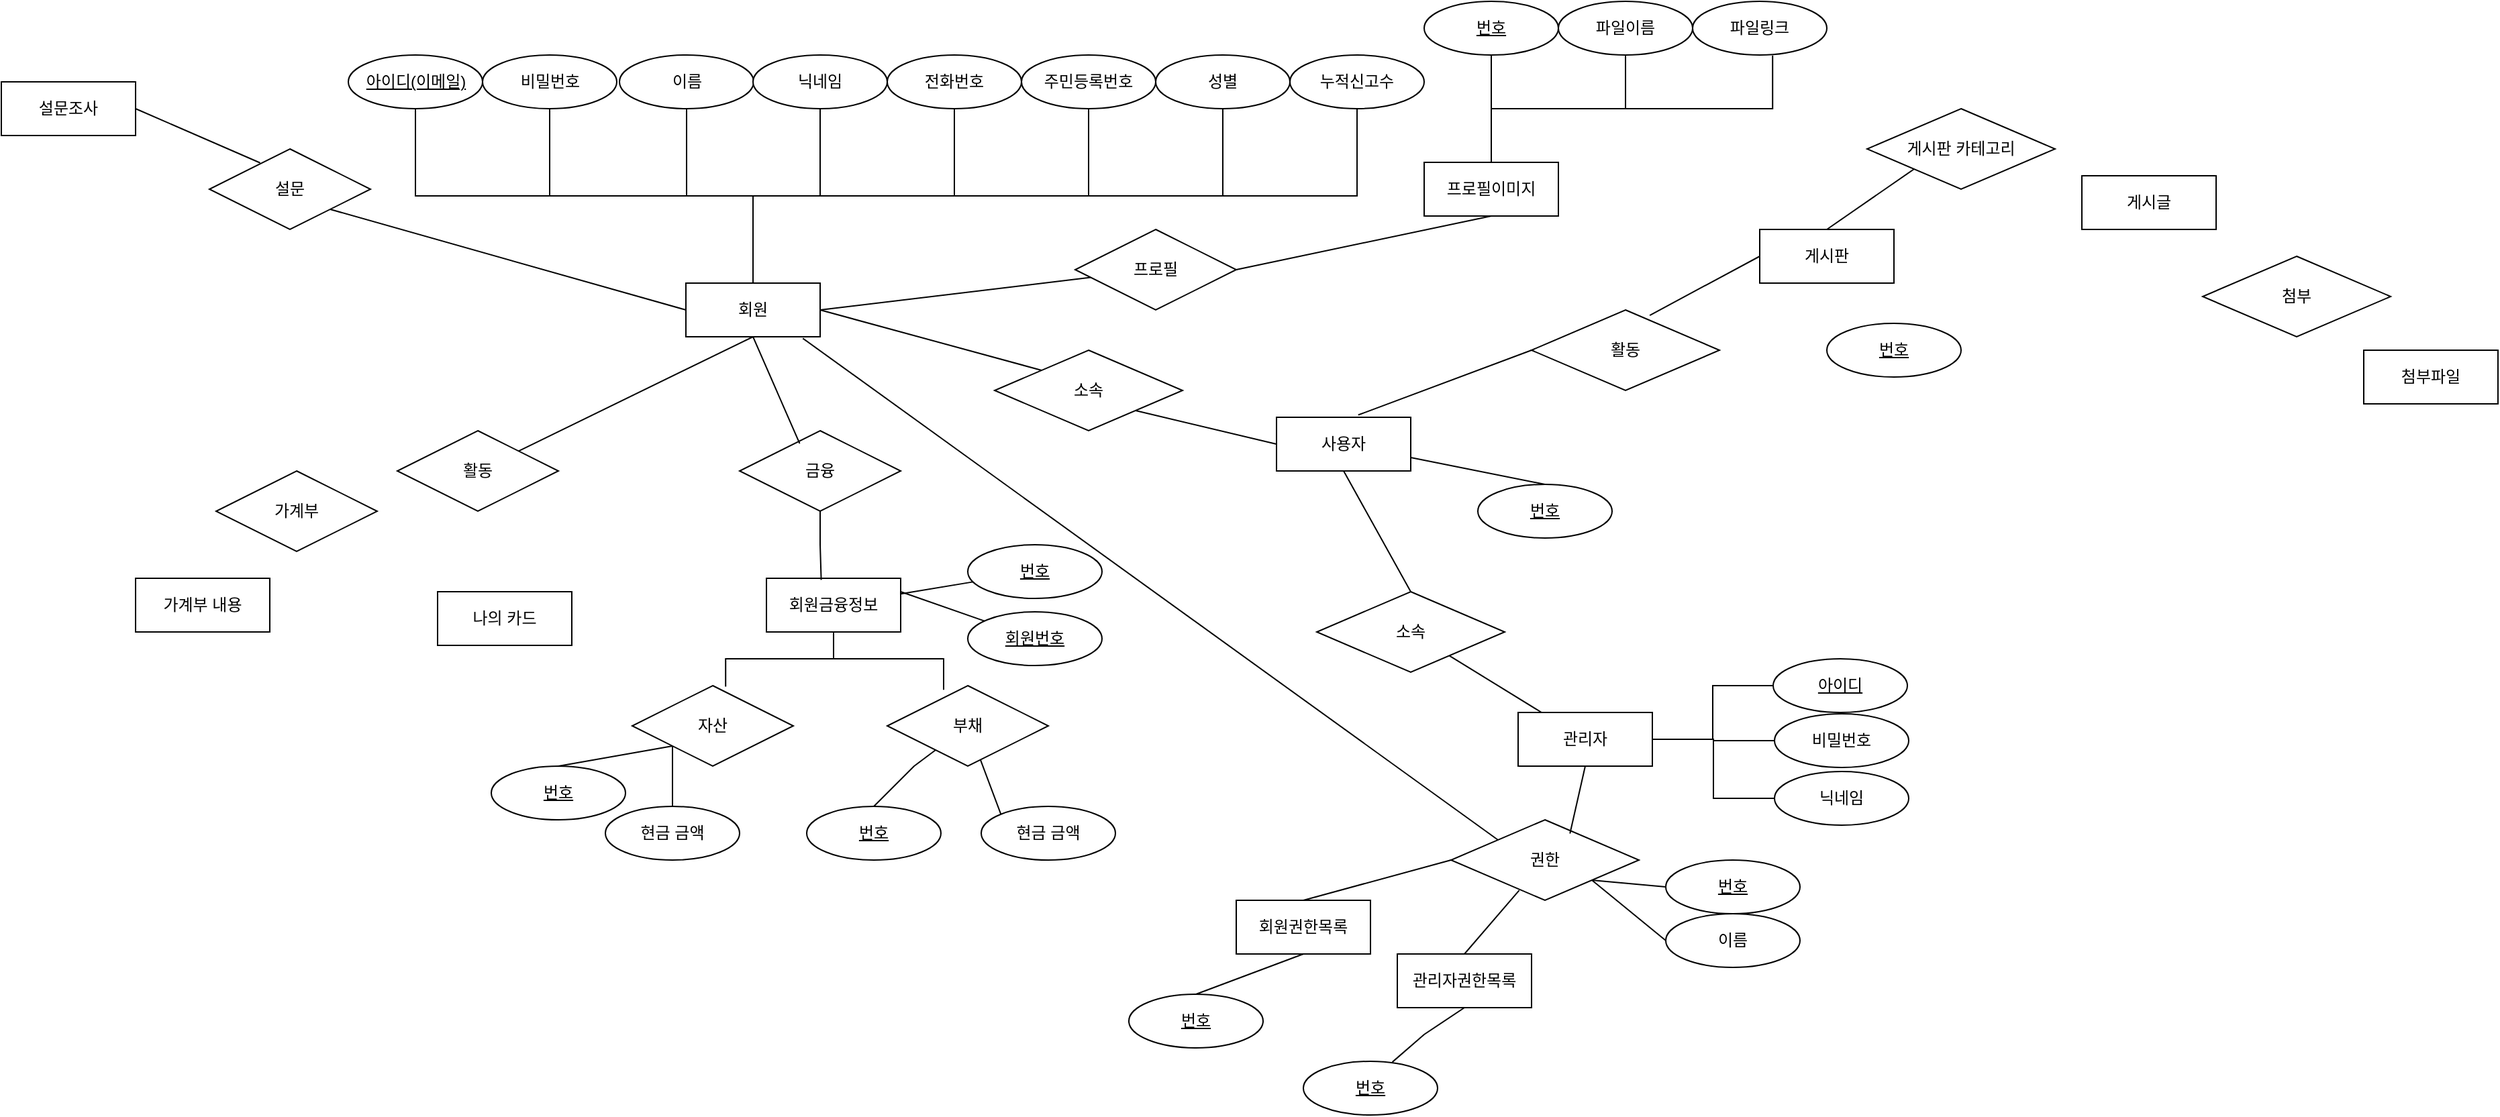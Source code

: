 <mxfile version="24.2.8" type="github">
  <diagram name="페이지-1" id="XmreBOKtrtFxmWQFSsLp">
    <mxGraphModel dx="1510" dy="746" grid="1" gridSize="10" guides="1" tooltips="1" connect="1" arrows="1" fold="1" page="1" pageScale="1" pageWidth="2339" pageHeight="3300" math="0" shadow="0">
      <root>
        <mxCell id="0" />
        <mxCell id="1" parent="0" />
        <mxCell id="qsnuMO_yKsXWb-MRjCls-3" value="비밀번호" style="ellipse;whiteSpace=wrap;html=1;align=center;" parent="1" vertex="1">
          <mxGeometry x="498.5" y="220" width="100" height="40" as="geometry" />
        </mxCell>
        <mxCell id="qsnuMO_yKsXWb-MRjCls-4" value="이름" style="ellipse;whiteSpace=wrap;html=1;align=center;" parent="1" vertex="1">
          <mxGeometry x="600.5" y="220" width="100" height="40" as="geometry" />
        </mxCell>
        <mxCell id="qsnuMO_yKsXWb-MRjCls-5" value="전화번호" style="ellipse;whiteSpace=wrap;html=1;align=center;" parent="1" vertex="1">
          <mxGeometry x="800" y="220" width="100" height="40" as="geometry" />
        </mxCell>
        <mxCell id="qsnuMO_yKsXWb-MRjCls-6" value="아이디(이메일)" style="ellipse;whiteSpace=wrap;html=1;align=center;fontStyle=4;" parent="1" vertex="1">
          <mxGeometry x="398.5" y="220" width="100" height="40" as="geometry" />
        </mxCell>
        <mxCell id="eTc8rmmX70aWHWzYz7bG-1" value="주민등록번호" style="ellipse;whiteSpace=wrap;html=1;align=center;" parent="1" vertex="1">
          <mxGeometry x="900" y="220" width="100" height="40" as="geometry" />
        </mxCell>
        <mxCell id="eTc8rmmX70aWHWzYz7bG-2" value="성별" style="ellipse;whiteSpace=wrap;html=1;align=center;" parent="1" vertex="1">
          <mxGeometry x="1000" y="220" width="100" height="40" as="geometry" />
        </mxCell>
        <mxCell id="eTc8rmmX70aWHWzYz7bG-8" style="edgeStyle=orthogonalEdgeStyle;rounded=0;orthogonalLoop=1;jettySize=auto;html=1;exitX=0.5;exitY=0;exitDx=0;exitDy=0;entryX=0.5;entryY=1;entryDx=0;entryDy=0;endArrow=none;endFill=0;" parent="1" source="eTc8rmmX70aWHWzYz7bG-4" target="qsnuMO_yKsXWb-MRjCls-6" edge="1">
          <mxGeometry relative="1" as="geometry" />
        </mxCell>
        <mxCell id="eTc8rmmX70aWHWzYz7bG-9" style="edgeStyle=orthogonalEdgeStyle;rounded=0;orthogonalLoop=1;jettySize=auto;html=1;exitX=0.5;exitY=0;exitDx=0;exitDy=0;entryX=0.5;entryY=1;entryDx=0;entryDy=0;endArrow=none;endFill=0;" parent="1" source="eTc8rmmX70aWHWzYz7bG-4" target="qsnuMO_yKsXWb-MRjCls-3" edge="1">
          <mxGeometry relative="1" as="geometry" />
        </mxCell>
        <mxCell id="eTc8rmmX70aWHWzYz7bG-10" style="edgeStyle=orthogonalEdgeStyle;rounded=0;orthogonalLoop=1;jettySize=auto;html=1;exitX=0.5;exitY=0;exitDx=0;exitDy=0;entryX=0.5;entryY=1;entryDx=0;entryDy=0;endArrow=none;endFill=0;" parent="1" source="eTc8rmmX70aWHWzYz7bG-4" target="qsnuMO_yKsXWb-MRjCls-4" edge="1">
          <mxGeometry relative="1" as="geometry" />
        </mxCell>
        <mxCell id="eTc8rmmX70aWHWzYz7bG-11" style="edgeStyle=orthogonalEdgeStyle;rounded=0;orthogonalLoop=1;jettySize=auto;html=1;exitX=0.5;exitY=0;exitDx=0;exitDy=0;entryX=0.5;entryY=1;entryDx=0;entryDy=0;endArrow=none;endFill=0;" parent="1" source="eTc8rmmX70aWHWzYz7bG-4" target="qsnuMO_yKsXWb-MRjCls-5" edge="1">
          <mxGeometry relative="1" as="geometry" />
        </mxCell>
        <mxCell id="eTc8rmmX70aWHWzYz7bG-12" style="edgeStyle=orthogonalEdgeStyle;rounded=0;orthogonalLoop=1;jettySize=auto;html=1;exitX=0.5;exitY=0;exitDx=0;exitDy=0;endArrow=none;endFill=0;" parent="1" source="eTc8rmmX70aWHWzYz7bG-4" target="eTc8rmmX70aWHWzYz7bG-1" edge="1">
          <mxGeometry relative="1" as="geometry" />
        </mxCell>
        <mxCell id="eTc8rmmX70aWHWzYz7bG-13" style="edgeStyle=orthogonalEdgeStyle;rounded=0;orthogonalLoop=1;jettySize=auto;html=1;exitX=0.5;exitY=0;exitDx=0;exitDy=0;entryX=0.5;entryY=1;entryDx=0;entryDy=0;endArrow=none;endFill=0;" parent="1" source="eTc8rmmX70aWHWzYz7bG-4" target="eTc8rmmX70aWHWzYz7bG-2" edge="1">
          <mxGeometry relative="1" as="geometry" />
        </mxCell>
        <mxCell id="eTc8rmmX70aWHWzYz7bG-53" style="edgeStyle=orthogonalEdgeStyle;rounded=0;orthogonalLoop=1;jettySize=auto;html=1;exitX=0.5;exitY=0;exitDx=0;exitDy=0;entryX=0.5;entryY=1;entryDx=0;entryDy=0;endArrow=none;endFill=0;" parent="1" source="eTc8rmmX70aWHWzYz7bG-4" target="eTc8rmmX70aWHWzYz7bG-52" edge="1">
          <mxGeometry relative="1" as="geometry" />
        </mxCell>
        <mxCell id="eTc8rmmX70aWHWzYz7bG-55" style="edgeStyle=orthogonalEdgeStyle;rounded=0;orthogonalLoop=1;jettySize=auto;html=1;exitX=0.5;exitY=0;exitDx=0;exitDy=0;entryX=0.5;entryY=1;entryDx=0;entryDy=0;endArrow=none;endFill=0;" parent="1" source="eTc8rmmX70aWHWzYz7bG-4" target="eTc8rmmX70aWHWzYz7bG-54" edge="1">
          <mxGeometry relative="1" as="geometry" />
        </mxCell>
        <mxCell id="eTc8rmmX70aWHWzYz7bG-4" value="회원" style="whiteSpace=wrap;html=1;align=center;" parent="1" vertex="1">
          <mxGeometry x="650" y="390" width="100" height="40" as="geometry" />
        </mxCell>
        <mxCell id="eTc8rmmX70aWHWzYz7bG-5" value="활동" style="shape=rhombus;perimeter=rhombusPerimeter;whiteSpace=wrap;html=1;align=center;" parent="1" vertex="1">
          <mxGeometry x="435" y="500" width="120" height="60" as="geometry" />
        </mxCell>
        <mxCell id="eTc8rmmX70aWHWzYz7bG-6" value="가계부 내용" style="whiteSpace=wrap;html=1;align=center;" parent="1" vertex="1">
          <mxGeometry x="240" y="610" width="100" height="40" as="geometry" />
        </mxCell>
        <mxCell id="eTc8rmmX70aWHWzYz7bG-14" value="나의 카드" style="whiteSpace=wrap;html=1;align=center;" parent="1" vertex="1">
          <mxGeometry x="465" y="620" width="100" height="40" as="geometry" />
        </mxCell>
        <mxCell id="eTc8rmmX70aWHWzYz7bG-20" value="" style="endArrow=none;html=1;rounded=0;exitX=1;exitY=1;exitDx=0;exitDy=0;entryX=0;entryY=0.5;entryDx=0;entryDy=0;" parent="1" source="eTc8rmmX70aWHWzYz7bG-43" target="eTc8rmmX70aWHWzYz7bG-4" edge="1">
          <mxGeometry relative="1" as="geometry">
            <mxPoint x="410" y="330" as="sourcePoint" />
            <mxPoint x="620" y="370" as="targetPoint" />
          </mxGeometry>
        </mxCell>
        <mxCell id="eTc8rmmX70aWHWzYz7bG-21" value="" style="endArrow=none;html=1;rounded=0;entryX=0.5;entryY=1;entryDx=0;entryDy=0;" parent="1" source="eTc8rmmX70aWHWzYz7bG-5" target="eTc8rmmX70aWHWzYz7bG-4" edge="1">
          <mxGeometry relative="1" as="geometry">
            <mxPoint x="420" y="340" as="sourcePoint" />
            <mxPoint x="660" y="420" as="targetPoint" />
          </mxGeometry>
        </mxCell>
        <mxCell id="eTc8rmmX70aWHWzYz7bG-22" value="사용자" style="whiteSpace=wrap;html=1;" parent="1" vertex="1">
          <mxGeometry x="1090" y="490" width="100" height="40" as="geometry" />
        </mxCell>
        <mxCell id="eTc8rmmX70aWHWzYz7bG-29" value="프로필" style="shape=rhombus;perimeter=rhombusPerimeter;whiteSpace=wrap;html=1;align=center;" parent="1" vertex="1">
          <mxGeometry x="940" y="350" width="120" height="60" as="geometry" />
        </mxCell>
        <mxCell id="eTc8rmmX70aWHWzYz7bG-38" style="edgeStyle=orthogonalEdgeStyle;rounded=0;orthogonalLoop=1;jettySize=auto;html=1;exitX=0.5;exitY=0;exitDx=0;exitDy=0;entryX=0.5;entryY=1;entryDx=0;entryDy=0;endArrow=none;endFill=0;" parent="1" source="eTc8rmmX70aWHWzYz7bG-30" target="eTc8rmmX70aWHWzYz7bG-33" edge="1">
          <mxGeometry relative="1" as="geometry" />
        </mxCell>
        <mxCell id="eTc8rmmX70aWHWzYz7bG-30" value="프로필이미지" style="whiteSpace=wrap;html=1;" parent="1" vertex="1">
          <mxGeometry x="1200" y="300" width="100" height="40" as="geometry" />
        </mxCell>
        <mxCell id="eTc8rmmX70aWHWzYz7bG-32" value="번호" style="ellipse;whiteSpace=wrap;html=1;align=center;fontStyle=4;" parent="1" vertex="1">
          <mxGeometry x="1200" y="180" width="100" height="40" as="geometry" />
        </mxCell>
        <mxCell id="eTc8rmmX70aWHWzYz7bG-33" value="파일이름" style="ellipse;whiteSpace=wrap;html=1;align=center;" parent="1" vertex="1">
          <mxGeometry x="1300" y="180" width="100" height="40" as="geometry" />
        </mxCell>
        <mxCell id="eTc8rmmX70aWHWzYz7bG-34" value="파일링크" style="ellipse;whiteSpace=wrap;html=1;align=center;" parent="1" vertex="1">
          <mxGeometry x="1400" y="180" width="100" height="40" as="geometry" />
        </mxCell>
        <mxCell id="eTc8rmmX70aWHWzYz7bG-37" style="edgeStyle=orthogonalEdgeStyle;rounded=0;orthogonalLoop=1;jettySize=auto;html=1;exitX=0.5;exitY=0;exitDx=0;exitDy=0;endArrow=none;endFill=0;" parent="1" source="eTc8rmmX70aWHWzYz7bG-30" target="eTc8rmmX70aWHWzYz7bG-32" edge="1">
          <mxGeometry relative="1" as="geometry" />
        </mxCell>
        <mxCell id="eTc8rmmX70aWHWzYz7bG-39" style="edgeStyle=orthogonalEdgeStyle;rounded=0;orthogonalLoop=1;jettySize=auto;html=1;exitX=0.5;exitY=0;exitDx=0;exitDy=0;entryX=0.596;entryY=1.01;entryDx=0;entryDy=0;entryPerimeter=0;endArrow=none;endFill=0;" parent="1" source="eTc8rmmX70aWHWzYz7bG-30" target="eTc8rmmX70aWHWzYz7bG-34" edge="1">
          <mxGeometry relative="1" as="geometry" />
        </mxCell>
        <mxCell id="eTc8rmmX70aWHWzYz7bG-40" value="" style="endArrow=none;html=1;rounded=0;entryX=0.5;entryY=1;entryDx=0;entryDy=0;exitX=1;exitY=0.5;exitDx=0;exitDy=0;" parent="1" source="eTc8rmmX70aWHWzYz7bG-29" target="eTc8rmmX70aWHWzYz7bG-30" edge="1">
          <mxGeometry relative="1" as="geometry">
            <mxPoint x="980" y="380" as="sourcePoint" />
            <mxPoint x="1140" y="380" as="targetPoint" />
          </mxGeometry>
        </mxCell>
        <mxCell id="eTc8rmmX70aWHWzYz7bG-41" value="" style="endArrow=none;html=1;rounded=0;exitX=1;exitY=0.5;exitDx=0;exitDy=0;" parent="1" source="eTc8rmmX70aWHWzYz7bG-4" target="eTc8rmmX70aWHWzYz7bG-29" edge="1">
          <mxGeometry relative="1" as="geometry">
            <mxPoint x="980" y="380" as="sourcePoint" />
            <mxPoint x="940" y="390" as="targetPoint" />
          </mxGeometry>
        </mxCell>
        <mxCell id="eTc8rmmX70aWHWzYz7bG-42" value="회원금융정보" style="whiteSpace=wrap;html=1;" parent="1" vertex="1">
          <mxGeometry x="710" y="610" width="100" height="40" as="geometry" />
        </mxCell>
        <mxCell id="eTc8rmmX70aWHWzYz7bG-43" value="설문" style="shape=rhombus;perimeter=rhombusPerimeter;whiteSpace=wrap;html=1;align=center;" parent="1" vertex="1">
          <mxGeometry x="295" y="290" width="120" height="60" as="geometry" />
        </mxCell>
        <mxCell id="eTc8rmmX70aWHWzYz7bG-44" value="설문조사" style="whiteSpace=wrap;html=1;align=center;" parent="1" vertex="1">
          <mxGeometry x="140" y="240" width="100" height="40" as="geometry" />
        </mxCell>
        <mxCell id="eTc8rmmX70aWHWzYz7bG-46" value="" style="endArrow=none;html=1;rounded=0;exitX=1;exitY=0.5;exitDx=0;exitDy=0;entryX=0.315;entryY=0.173;entryDx=0;entryDy=0;entryPerimeter=0;" parent="1" source="eTc8rmmX70aWHWzYz7bG-44" target="eTc8rmmX70aWHWzYz7bG-43" edge="1">
          <mxGeometry relative="1" as="geometry">
            <mxPoint x="210" y="480" as="sourcePoint" />
            <mxPoint x="370" y="480" as="targetPoint" />
          </mxGeometry>
        </mxCell>
        <mxCell id="eTc8rmmX70aWHWzYz7bG-47" value="금융" style="shape=rhombus;perimeter=rhombusPerimeter;whiteSpace=wrap;html=1;align=center;" parent="1" vertex="1">
          <mxGeometry x="690" y="500" width="120" height="60" as="geometry" />
        </mxCell>
        <mxCell id="eTc8rmmX70aWHWzYz7bG-48" style="edgeStyle=orthogonalEdgeStyle;rounded=0;orthogonalLoop=1;jettySize=auto;html=1;exitX=0.5;exitY=1;exitDx=0;exitDy=0;entryX=0.408;entryY=0.03;entryDx=0;entryDy=0;entryPerimeter=0;endArrow=none;endFill=0;" parent="1" source="eTc8rmmX70aWHWzYz7bG-47" target="eTc8rmmX70aWHWzYz7bG-42" edge="1">
          <mxGeometry relative="1" as="geometry" />
        </mxCell>
        <mxCell id="eTc8rmmX70aWHWzYz7bG-50" value="" style="endArrow=none;html=1;rounded=0;entryX=0.373;entryY=0.16;entryDx=0;entryDy=0;entryPerimeter=0;" parent="1" target="eTc8rmmX70aWHWzYz7bG-47" edge="1">
          <mxGeometry relative="1" as="geometry">
            <mxPoint x="700" y="430" as="sourcePoint" />
            <mxPoint x="820" y="480" as="targetPoint" />
          </mxGeometry>
        </mxCell>
        <mxCell id="eTc8rmmX70aWHWzYz7bG-51" value="번호" style="ellipse;whiteSpace=wrap;html=1;align=center;fontStyle=4;" parent="1" vertex="1">
          <mxGeometry x="860" y="585" width="100" height="40" as="geometry" />
        </mxCell>
        <mxCell id="eTc8rmmX70aWHWzYz7bG-52" value="닉네임" style="ellipse;whiteSpace=wrap;html=1;align=center;" parent="1" vertex="1">
          <mxGeometry x="700" y="220" width="100" height="40" as="geometry" />
        </mxCell>
        <mxCell id="eTc8rmmX70aWHWzYz7bG-54" value="누적신고수" style="ellipse;whiteSpace=wrap;html=1;align=center;" parent="1" vertex="1">
          <mxGeometry x="1100" y="220" width="100" height="40" as="geometry" />
        </mxCell>
        <mxCell id="eTc8rmmX70aWHWzYz7bG-56" value="번호" style="ellipse;whiteSpace=wrap;html=1;align=center;fontStyle=4;" parent="1" vertex="1">
          <mxGeometry x="1240" y="540" width="100" height="40" as="geometry" />
        </mxCell>
        <mxCell id="eTc8rmmX70aWHWzYz7bG-58" value="" style="endArrow=none;html=1;rounded=0;exitX=1;exitY=0.75;exitDx=0;exitDy=0;entryX=0.5;entryY=0;entryDx=0;entryDy=0;" parent="1" source="eTc8rmmX70aWHWzYz7bG-22" target="eTc8rmmX70aWHWzYz7bG-56" edge="1">
          <mxGeometry relative="1" as="geometry">
            <mxPoint x="1060" y="514" as="sourcePoint" />
            <mxPoint x="1262" y="490" as="targetPoint" />
          </mxGeometry>
        </mxCell>
        <mxCell id="eTc8rmmX70aWHWzYz7bG-59" value="부채" style="shape=rhombus;perimeter=rhombusPerimeter;whiteSpace=wrap;html=1;align=center;" parent="1" vertex="1">
          <mxGeometry x="800" y="690" width="120" height="60" as="geometry" />
        </mxCell>
        <mxCell id="eTc8rmmX70aWHWzYz7bG-60" style="edgeStyle=orthogonalEdgeStyle;rounded=0;orthogonalLoop=1;jettySize=auto;html=1;exitX=0.5;exitY=1;exitDx=0;exitDy=0;entryX=0.35;entryY=0.053;entryDx=0;entryDy=0;entryPerimeter=0;endArrow=none;endFill=0;" parent="1" source="eTc8rmmX70aWHWzYz7bG-42" target="eTc8rmmX70aWHWzYz7bG-59" edge="1">
          <mxGeometry relative="1" as="geometry" />
        </mxCell>
        <mxCell id="eTc8rmmX70aWHWzYz7bG-61" value="번호" style="ellipse;whiteSpace=wrap;html=1;align=center;fontStyle=4;" parent="1" vertex="1">
          <mxGeometry x="740" y="780" width="100" height="40" as="geometry" />
        </mxCell>
        <mxCell id="eTc8rmmX70aWHWzYz7bG-62" value="현금 금액" style="ellipse;whiteSpace=wrap;html=1;align=center;" parent="1" vertex="1">
          <mxGeometry x="870" y="780" width="100" height="40" as="geometry" />
        </mxCell>
        <mxCell id="eTc8rmmX70aWHWzYz7bG-65" value="" style="endArrow=none;html=1;rounded=0;exitX=0.5;exitY=0;exitDx=0;exitDy=0;" parent="1" source="eTc8rmmX70aWHWzYz7bG-61" target="eTc8rmmX70aWHWzYz7bG-59" edge="1">
          <mxGeometry relative="1" as="geometry">
            <mxPoint x="720" y="680" as="sourcePoint" />
            <mxPoint x="880" y="680" as="targetPoint" />
            <Array as="points">
              <mxPoint x="820" y="750" />
            </Array>
          </mxGeometry>
        </mxCell>
        <mxCell id="eTc8rmmX70aWHWzYz7bG-66" value="" style="endArrow=none;html=1;rounded=0;exitX=0;exitY=0;exitDx=0;exitDy=0;" parent="1" source="eTc8rmmX70aWHWzYz7bG-62" target="eTc8rmmX70aWHWzYz7bG-59" edge="1">
          <mxGeometry relative="1" as="geometry">
            <mxPoint x="920" y="780.0" as="sourcePoint" />
            <mxPoint x="843" y="751" as="targetPoint" />
          </mxGeometry>
        </mxCell>
        <mxCell id="eTc8rmmX70aWHWzYz7bG-67" value="자산" style="shape=rhombus;perimeter=rhombusPerimeter;whiteSpace=wrap;html=1;align=center;" parent="1" vertex="1">
          <mxGeometry x="610" y="690" width="120" height="60" as="geometry" />
        </mxCell>
        <mxCell id="eTc8rmmX70aWHWzYz7bG-68" value="번호" style="ellipse;whiteSpace=wrap;html=1;align=center;fontStyle=4;" parent="1" vertex="1">
          <mxGeometry x="505" y="750" width="100" height="40" as="geometry" />
        </mxCell>
        <mxCell id="eTc8rmmX70aWHWzYz7bG-69" value="현금 금액" style="ellipse;whiteSpace=wrap;html=1;align=center;" parent="1" vertex="1">
          <mxGeometry x="590" y="780" width="100" height="40" as="geometry" />
        </mxCell>
        <mxCell id="eTc8rmmX70aWHWzYz7bG-72" value="" style="endArrow=none;html=1;rounded=0;entryX=0;entryY=1;entryDx=0;entryDy=0;exitX=0.5;exitY=0;exitDx=0;exitDy=0;" parent="1" source="eTc8rmmX70aWHWzYz7bG-68" target="eTc8rmmX70aWHWzYz7bG-67" edge="1">
          <mxGeometry relative="1" as="geometry">
            <mxPoint x="475" y="525" as="sourcePoint" />
            <mxPoint x="650" y="440" as="targetPoint" />
          </mxGeometry>
        </mxCell>
        <mxCell id="eTc8rmmX70aWHWzYz7bG-74" value="" style="endArrow=none;html=1;rounded=0;entryX=0;entryY=1;entryDx=0;entryDy=0;exitX=0.5;exitY=0;exitDx=0;exitDy=0;" parent="1" source="eTc8rmmX70aWHWzYz7bG-69" target="eTc8rmmX70aWHWzYz7bG-67" edge="1">
          <mxGeometry relative="1" as="geometry">
            <mxPoint x="565" y="760" as="sourcePoint" />
            <mxPoint x="660" y="745" as="targetPoint" />
          </mxGeometry>
        </mxCell>
        <mxCell id="eTc8rmmX70aWHWzYz7bG-75" style="edgeStyle=orthogonalEdgeStyle;rounded=0;orthogonalLoop=1;jettySize=auto;html=1;exitX=0.5;exitY=1;exitDx=0;exitDy=0;entryX=0.58;entryY=0.013;entryDx=0;entryDy=0;entryPerimeter=0;endArrow=none;endFill=0;" parent="1" source="eTc8rmmX70aWHWzYz7bG-42" target="eTc8rmmX70aWHWzYz7bG-67" edge="1">
          <mxGeometry relative="1" as="geometry" />
        </mxCell>
        <mxCell id="eTc8rmmX70aWHWzYz7bG-77" value="" style="endArrow=none;html=1;rounded=0;" parent="1" source="eTc8rmmX70aWHWzYz7bG-42" target="eTc8rmmX70aWHWzYz7bG-51" edge="1">
          <mxGeometry relative="1" as="geometry">
            <mxPoint x="510" y="680" as="sourcePoint" />
            <mxPoint x="670" y="680" as="targetPoint" />
          </mxGeometry>
        </mxCell>
        <mxCell id="eTc8rmmX70aWHWzYz7bG-78" value="회원번호" style="ellipse;whiteSpace=wrap;html=1;align=center;fontStyle=4;" parent="1" vertex="1">
          <mxGeometry x="860" y="635" width="100" height="40" as="geometry" />
        </mxCell>
        <mxCell id="eTc8rmmX70aWHWzYz7bG-79" value="" style="endArrow=none;html=1;rounded=0;exitX=1;exitY=0.25;exitDx=0;exitDy=0;" parent="1" source="eTc8rmmX70aWHWzYz7bG-42" target="eTc8rmmX70aWHWzYz7bG-78" edge="1">
          <mxGeometry relative="1" as="geometry">
            <mxPoint x="870" y="621" as="sourcePoint" />
            <mxPoint x="935" y="608" as="targetPoint" />
          </mxGeometry>
        </mxCell>
        <mxCell id="5KhA2xYxuPLDUMnkAG5v-3" value="소속" style="shape=rhombus;perimeter=rhombusPerimeter;whiteSpace=wrap;html=1;align=center;" vertex="1" parent="1">
          <mxGeometry x="880" y="440" width="140" height="60" as="geometry" />
        </mxCell>
        <mxCell id="5KhA2xYxuPLDUMnkAG5v-5" value="" style="endArrow=none;html=1;rounded=0;exitX=1;exitY=0.5;exitDx=0;exitDy=0;entryX=0;entryY=0;entryDx=0;entryDy=0;" edge="1" parent="1" source="eTc8rmmX70aWHWzYz7bG-4" target="5KhA2xYxuPLDUMnkAG5v-3">
          <mxGeometry relative="1" as="geometry">
            <mxPoint x="760" y="420" as="sourcePoint" />
            <mxPoint x="962" y="396" as="targetPoint" />
          </mxGeometry>
        </mxCell>
        <mxCell id="5KhA2xYxuPLDUMnkAG5v-6" value="" style="endArrow=none;html=1;rounded=0;exitX=1;exitY=1;exitDx=0;exitDy=0;entryX=0;entryY=0.5;entryDx=0;entryDy=0;" edge="1" parent="1" source="5KhA2xYxuPLDUMnkAG5v-3" target="eTc8rmmX70aWHWzYz7bG-22">
          <mxGeometry relative="1" as="geometry">
            <mxPoint x="990" y="485" as="sourcePoint" />
            <mxPoint x="1155" y="530" as="targetPoint" />
          </mxGeometry>
        </mxCell>
        <mxCell id="5KhA2xYxuPLDUMnkAG5v-7" value="소속" style="shape=rhombus;perimeter=rhombusPerimeter;whiteSpace=wrap;html=1;align=center;" vertex="1" parent="1">
          <mxGeometry x="1120" y="620" width="140" height="60" as="geometry" />
        </mxCell>
        <mxCell id="5KhA2xYxuPLDUMnkAG5v-8" value="" style="endArrow=none;html=1;rounded=0;exitX=0.5;exitY=1;exitDx=0;exitDy=0;entryX=0.5;entryY=0;entryDx=0;entryDy=0;" edge="1" parent="1" source="eTc8rmmX70aWHWzYz7bG-22" target="5KhA2xYxuPLDUMnkAG5v-7">
          <mxGeometry relative="1" as="geometry">
            <mxPoint x="720" y="610" as="sourcePoint" />
            <mxPoint x="880" y="610" as="targetPoint" />
          </mxGeometry>
        </mxCell>
        <mxCell id="5KhA2xYxuPLDUMnkAG5v-19" style="edgeStyle=orthogonalEdgeStyle;rounded=0;orthogonalLoop=1;jettySize=auto;html=1;exitX=1;exitY=0.5;exitDx=0;exitDy=0;entryX=0;entryY=0.5;entryDx=0;entryDy=0;endArrow=none;endFill=0;" edge="1" parent="1" source="5KhA2xYxuPLDUMnkAG5v-9" target="5KhA2xYxuPLDUMnkAG5v-15">
          <mxGeometry relative="1" as="geometry" />
        </mxCell>
        <mxCell id="5KhA2xYxuPLDUMnkAG5v-20" style="edgeStyle=orthogonalEdgeStyle;rounded=0;orthogonalLoop=1;jettySize=auto;html=1;exitX=1;exitY=0.5;exitDx=0;exitDy=0;entryX=0;entryY=0.5;entryDx=0;entryDy=0;endArrow=none;endFill=0;" edge="1" parent="1" source="5KhA2xYxuPLDUMnkAG5v-9" target="5KhA2xYxuPLDUMnkAG5v-16">
          <mxGeometry relative="1" as="geometry" />
        </mxCell>
        <mxCell id="5KhA2xYxuPLDUMnkAG5v-23" style="edgeStyle=orthogonalEdgeStyle;rounded=0;orthogonalLoop=1;jettySize=auto;html=1;exitX=1;exitY=0.5;exitDx=0;exitDy=0;entryX=0;entryY=0.5;entryDx=0;entryDy=0;endArrow=none;endFill=0;" edge="1" parent="1" source="5KhA2xYxuPLDUMnkAG5v-9" target="5KhA2xYxuPLDUMnkAG5v-17">
          <mxGeometry relative="1" as="geometry" />
        </mxCell>
        <mxCell id="5KhA2xYxuPLDUMnkAG5v-9" value="관리자" style="whiteSpace=wrap;html=1;align=center;" vertex="1" parent="1">
          <mxGeometry x="1270" y="710" width="100" height="40" as="geometry" />
        </mxCell>
        <mxCell id="5KhA2xYxuPLDUMnkAG5v-11" value="" style="endArrow=none;html=1;rounded=0;" edge="1" parent="1" source="5KhA2xYxuPLDUMnkAG5v-7" target="5KhA2xYxuPLDUMnkAG5v-9">
          <mxGeometry relative="1" as="geometry">
            <mxPoint x="995" y="495" as="sourcePoint" />
            <mxPoint x="1100" y="520" as="targetPoint" />
          </mxGeometry>
        </mxCell>
        <mxCell id="5KhA2xYxuPLDUMnkAG5v-12" value="권한" style="shape=rhombus;perimeter=rhombusPerimeter;whiteSpace=wrap;html=1;align=center;" vertex="1" parent="1">
          <mxGeometry x="1220" y="790" width="140" height="60" as="geometry" />
        </mxCell>
        <mxCell id="5KhA2xYxuPLDUMnkAG5v-13" value="관리자권한목록" style="whiteSpace=wrap;html=1;align=center;" vertex="1" parent="1">
          <mxGeometry x="1180" y="890" width="100" height="40" as="geometry" />
        </mxCell>
        <mxCell id="5KhA2xYxuPLDUMnkAG5v-14" value="번호" style="ellipse;whiteSpace=wrap;html=1;align=center;fontStyle=4;" vertex="1" parent="1">
          <mxGeometry x="1110" y="970" width="100" height="40" as="geometry" />
        </mxCell>
        <mxCell id="5KhA2xYxuPLDUMnkAG5v-15" value="아이디" style="ellipse;whiteSpace=wrap;html=1;align=center;fontStyle=4;" vertex="1" parent="1">
          <mxGeometry x="1460" y="670" width="100" height="40" as="geometry" />
        </mxCell>
        <mxCell id="5KhA2xYxuPLDUMnkAG5v-16" value="비밀번호" style="ellipse;whiteSpace=wrap;html=1;align=center;" vertex="1" parent="1">
          <mxGeometry x="1461" y="711" width="100" height="40" as="geometry" />
        </mxCell>
        <mxCell id="5KhA2xYxuPLDUMnkAG5v-17" value="닉네임" style="ellipse;whiteSpace=wrap;html=1;align=center;" vertex="1" parent="1">
          <mxGeometry x="1461" y="754" width="100" height="40" as="geometry" />
        </mxCell>
        <mxCell id="5KhA2xYxuPLDUMnkAG5v-22" style="edgeStyle=orthogonalEdgeStyle;rounded=0;orthogonalLoop=1;jettySize=auto;html=1;exitX=0.5;exitY=1;exitDx=0;exitDy=0;" edge="1" parent="1" source="5KhA2xYxuPLDUMnkAG5v-17" target="5KhA2xYxuPLDUMnkAG5v-17">
          <mxGeometry relative="1" as="geometry" />
        </mxCell>
        <mxCell id="5KhA2xYxuPLDUMnkAG5v-27" value="" style="endArrow=none;html=1;rounded=0;entryX=0.5;entryY=1;entryDx=0;entryDy=0;exitX=0.633;exitY=0.171;exitDx=0;exitDy=0;exitPerimeter=0;" edge="1" parent="1" source="5KhA2xYxuPLDUMnkAG5v-12" target="5KhA2xYxuPLDUMnkAG5v-9">
          <mxGeometry relative="1" as="geometry">
            <mxPoint x="720" y="750" as="sourcePoint" />
            <mxPoint x="880" y="750" as="targetPoint" />
          </mxGeometry>
        </mxCell>
        <mxCell id="5KhA2xYxuPLDUMnkAG5v-28" value="" style="endArrow=none;html=1;rounded=0;entryX=0.363;entryY=0.876;entryDx=0;entryDy=0;exitX=0.5;exitY=0;exitDx=0;exitDy=0;entryPerimeter=0;" edge="1" parent="1" source="5KhA2xYxuPLDUMnkAG5v-13" target="5KhA2xYxuPLDUMnkAG5v-12">
          <mxGeometry relative="1" as="geometry">
            <mxPoint x="1319" y="810" as="sourcePoint" />
            <mxPoint x="1330" y="760" as="targetPoint" />
          </mxGeometry>
        </mxCell>
        <mxCell id="5KhA2xYxuPLDUMnkAG5v-29" value="" style="endArrow=none;html=1;rounded=0;entryX=0.5;entryY=1;entryDx=0;entryDy=0;exitX=0.663;exitY=0.014;exitDx=0;exitDy=0;exitPerimeter=0;" edge="1" parent="1" source="5KhA2xYxuPLDUMnkAG5v-14" target="5KhA2xYxuPLDUMnkAG5v-13">
          <mxGeometry relative="1" as="geometry">
            <mxPoint x="1150" y="1000" as="sourcePoint" />
            <mxPoint x="1310" y="1000" as="targetPoint" />
            <Array as="points">
              <mxPoint x="1200" y="950" />
            </Array>
          </mxGeometry>
        </mxCell>
        <mxCell id="5KhA2xYxuPLDUMnkAG5v-31" value="활동" style="shape=rhombus;perimeter=rhombusPerimeter;whiteSpace=wrap;html=1;align=center;" vertex="1" parent="1">
          <mxGeometry x="1280" y="410" width="140" height="60" as="geometry" />
        </mxCell>
        <mxCell id="5KhA2xYxuPLDUMnkAG5v-32" value="게시판" style="whiteSpace=wrap;html=1;align=center;" vertex="1" parent="1">
          <mxGeometry x="1450" y="350" width="100" height="40" as="geometry" />
        </mxCell>
        <mxCell id="5KhA2xYxuPLDUMnkAG5v-34" value="가계부" style="shape=rhombus;perimeter=rhombusPerimeter;whiteSpace=wrap;html=1;align=center;" vertex="1" parent="1">
          <mxGeometry x="300" y="530" width="120" height="60" as="geometry" />
        </mxCell>
        <mxCell id="5KhA2xYxuPLDUMnkAG5v-35" value="번호" style="ellipse;whiteSpace=wrap;html=1;align=center;fontStyle=4;" vertex="1" parent="1">
          <mxGeometry x="1380" y="820" width="100" height="40" as="geometry" />
        </mxCell>
        <mxCell id="5KhA2xYxuPLDUMnkAG5v-36" value="이름" style="ellipse;whiteSpace=wrap;html=1;align=center;" vertex="1" parent="1">
          <mxGeometry x="1380" y="860" width="100" height="40" as="geometry" />
        </mxCell>
        <mxCell id="5KhA2xYxuPLDUMnkAG5v-37" value="" style="endArrow=none;html=1;rounded=0;exitX=1;exitY=1;exitDx=0;exitDy=0;entryX=0;entryY=0.5;entryDx=0;entryDy=0;" edge="1" parent="1" source="5KhA2xYxuPLDUMnkAG5v-12" target="5KhA2xYxuPLDUMnkAG5v-35">
          <mxGeometry relative="1" as="geometry">
            <mxPoint x="870" y="710" as="sourcePoint" />
            <mxPoint x="1030" y="710" as="targetPoint" />
          </mxGeometry>
        </mxCell>
        <mxCell id="5KhA2xYxuPLDUMnkAG5v-38" value="" style="endArrow=none;html=1;rounded=0;exitX=1;exitY=1;exitDx=0;exitDy=0;entryX=0;entryY=0.5;entryDx=0;entryDy=0;" edge="1" parent="1" source="5KhA2xYxuPLDUMnkAG5v-12" target="5KhA2xYxuPLDUMnkAG5v-36">
          <mxGeometry relative="1" as="geometry">
            <mxPoint x="1335" y="845" as="sourcePoint" />
            <mxPoint x="1390" y="850" as="targetPoint" />
          </mxGeometry>
        </mxCell>
        <mxCell id="5KhA2xYxuPLDUMnkAG5v-39" value="" style="endArrow=none;html=1;rounded=0;exitX=0.871;exitY=1.029;exitDx=0;exitDy=0;exitPerimeter=0;entryX=0;entryY=0;entryDx=0;entryDy=0;" edge="1" parent="1" source="eTc8rmmX70aWHWzYz7bG-4" target="5KhA2xYxuPLDUMnkAG5v-12">
          <mxGeometry relative="1" as="geometry">
            <mxPoint x="870" y="710" as="sourcePoint" />
            <mxPoint x="1030" y="710" as="targetPoint" />
          </mxGeometry>
        </mxCell>
        <mxCell id="5KhA2xYxuPLDUMnkAG5v-40" value="회원권한목록" style="whiteSpace=wrap;html=1;" vertex="1" parent="1">
          <mxGeometry x="1060" y="850" width="100" height="40" as="geometry" />
        </mxCell>
        <mxCell id="5KhA2xYxuPLDUMnkAG5v-41" value="" style="endArrow=none;html=1;rounded=0;entryX=0;entryY=0.5;entryDx=0;entryDy=0;exitX=0.5;exitY=0;exitDx=0;exitDy=0;" edge="1" parent="1" source="5KhA2xYxuPLDUMnkAG5v-40" target="5KhA2xYxuPLDUMnkAG5v-12">
          <mxGeometry relative="1" as="geometry">
            <mxPoint x="870" y="710" as="sourcePoint" />
            <mxPoint x="1030" y="710" as="targetPoint" />
          </mxGeometry>
        </mxCell>
        <mxCell id="5KhA2xYxuPLDUMnkAG5v-42" value="번호" style="ellipse;whiteSpace=wrap;html=1;align=center;fontStyle=4;" vertex="1" parent="1">
          <mxGeometry x="980" y="920" width="100" height="40" as="geometry" />
        </mxCell>
        <mxCell id="5KhA2xYxuPLDUMnkAG5v-45" value="" style="endArrow=none;html=1;rounded=0;exitX=0.5;exitY=0;exitDx=0;exitDy=0;entryX=0.5;entryY=1;entryDx=0;entryDy=0;" edge="1" parent="1" source="5KhA2xYxuPLDUMnkAG5v-42" target="5KhA2xYxuPLDUMnkAG5v-40">
          <mxGeometry relative="1" as="geometry">
            <mxPoint x="870" y="710" as="sourcePoint" />
            <mxPoint x="1030" y="710" as="targetPoint" />
          </mxGeometry>
        </mxCell>
        <mxCell id="5KhA2xYxuPLDUMnkAG5v-46" value="" style="endArrow=none;html=1;rounded=0;exitX=0.609;exitY=-0.043;exitDx=0;exitDy=0;exitPerimeter=0;entryX=0;entryY=0.5;entryDx=0;entryDy=0;" edge="1" parent="1" source="eTc8rmmX70aWHWzYz7bG-22" target="5KhA2xYxuPLDUMnkAG5v-31">
          <mxGeometry relative="1" as="geometry">
            <mxPoint x="1000" y="420" as="sourcePoint" />
            <mxPoint x="1160" y="420" as="targetPoint" />
          </mxGeometry>
        </mxCell>
        <mxCell id="5KhA2xYxuPLDUMnkAG5v-47" value="" style="endArrow=none;html=1;rounded=0;exitX=0.629;exitY=0.067;exitDx=0;exitDy=0;exitPerimeter=0;entryX=0;entryY=0.5;entryDx=0;entryDy=0;" edge="1" parent="1" source="5KhA2xYxuPLDUMnkAG5v-31" target="5KhA2xYxuPLDUMnkAG5v-32">
          <mxGeometry relative="1" as="geometry">
            <mxPoint x="1360" y="400" as="sourcePoint" />
            <mxPoint x="1520" y="400" as="targetPoint" />
          </mxGeometry>
        </mxCell>
        <mxCell id="5KhA2xYxuPLDUMnkAG5v-48" value="번호" style="ellipse;whiteSpace=wrap;html=1;align=center;fontStyle=4;" vertex="1" parent="1">
          <mxGeometry x="1500" y="420" width="100" height="40" as="geometry" />
        </mxCell>
        <mxCell id="5KhA2xYxuPLDUMnkAG5v-49" value="게시판 카테고리" style="shape=rhombus;perimeter=rhombusPerimeter;whiteSpace=wrap;html=1;align=center;" vertex="1" parent="1">
          <mxGeometry x="1530" y="260" width="140" height="60" as="geometry" />
        </mxCell>
        <mxCell id="5KhA2xYxuPLDUMnkAG5v-50" value="게시글" style="whiteSpace=wrap;html=1;align=center;" vertex="1" parent="1">
          <mxGeometry x="1690" y="310" width="100" height="40" as="geometry" />
        </mxCell>
        <mxCell id="5KhA2xYxuPLDUMnkAG5v-51" value="첨부" style="shape=rhombus;perimeter=rhombusPerimeter;whiteSpace=wrap;html=1;align=center;" vertex="1" parent="1">
          <mxGeometry x="1780" y="370" width="140" height="60" as="geometry" />
        </mxCell>
        <mxCell id="5KhA2xYxuPLDUMnkAG5v-52" value="첨부파일" style="whiteSpace=wrap;html=1;align=center;" vertex="1" parent="1">
          <mxGeometry x="1900" y="440" width="100" height="40" as="geometry" />
        </mxCell>
        <mxCell id="5KhA2xYxuPLDUMnkAG5v-53" value="" style="endArrow=none;html=1;rounded=0;exitX=0.5;exitY=0;exitDx=0;exitDy=0;entryX=0;entryY=1;entryDx=0;entryDy=0;" edge="1" parent="1" source="5KhA2xYxuPLDUMnkAG5v-32" target="5KhA2xYxuPLDUMnkAG5v-49">
          <mxGeometry relative="1" as="geometry">
            <mxPoint x="1490" y="350" as="sourcePoint" />
            <mxPoint x="1572" y="306" as="targetPoint" />
          </mxGeometry>
        </mxCell>
      </root>
    </mxGraphModel>
  </diagram>
</mxfile>
